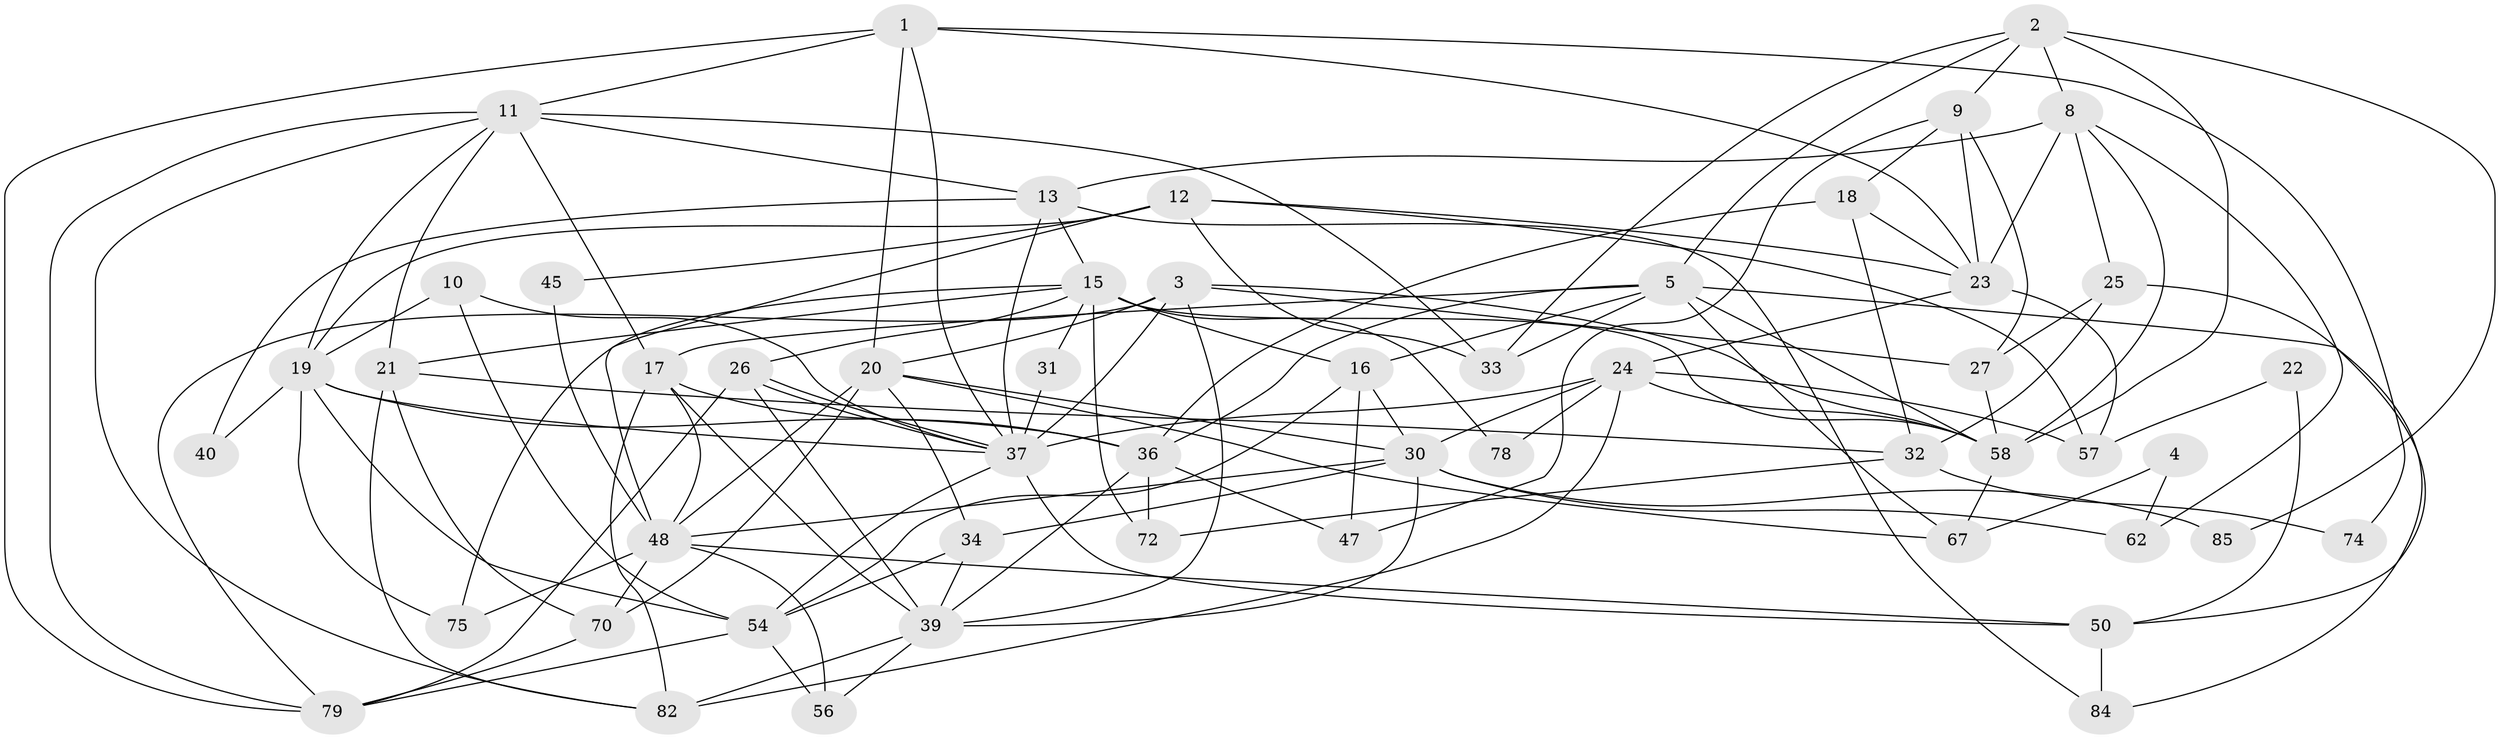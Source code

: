 // Generated by graph-tools (version 1.1) at 2025/24/03/03/25 07:24:02]
// undirected, 52 vertices, 132 edges
graph export_dot {
graph [start="1"]
  node [color=gray90,style=filled];
  1 [super="+77"];
  2 [super="+7"];
  3 [super="+35"];
  4;
  5 [super="+6"];
  8 [super="+28"];
  9 [super="+14"];
  10;
  11 [super="+83"];
  12 [super="+42"];
  13 [super="+69"];
  15 [super="+73"];
  16 [super="+61"];
  17 [super="+49"];
  18 [super="+52"];
  19 [super="+41"];
  20 [super="+63"];
  21 [super="+38"];
  22;
  23 [super="+29"];
  24 [super="+46"];
  25 [super="+43"];
  26 [super="+76"];
  27 [super="+44"];
  30 [super="+53"];
  31;
  32 [super="+81"];
  33;
  34;
  36 [super="+64"];
  37 [super="+66"];
  39 [super="+55"];
  40;
  45;
  47;
  48 [super="+51"];
  50 [super="+59"];
  54 [super="+60"];
  56 [super="+68"];
  57 [super="+65"];
  58 [super="+71"];
  62;
  67;
  70 [super="+86"];
  72;
  74;
  75;
  78;
  79 [super="+80"];
  82;
  84;
  85;
  1 -- 23;
  1 -- 79;
  1 -- 20;
  1 -- 37;
  1 -- 74;
  1 -- 11;
  2 -- 8;
  2 -- 85;
  2 -- 58;
  2 -- 9;
  2 -- 5;
  2 -- 33;
  3 -- 20;
  3 -- 39;
  3 -- 79;
  3 -- 27;
  3 -- 58;
  3 -- 37;
  4 -- 62;
  4 -- 67;
  5 -- 33;
  5 -- 58;
  5 -- 67;
  5 -- 84;
  5 -- 36;
  5 -- 17;
  5 -- 16;
  8 -- 23;
  8 -- 25;
  8 -- 58;
  8 -- 13;
  8 -- 62;
  9 -- 27;
  9 -- 18;
  9 -- 47;
  9 -- 23;
  10 -- 37;
  10 -- 19;
  10 -- 54;
  11 -- 17;
  11 -- 13;
  11 -- 33;
  11 -- 82;
  11 -- 19;
  11 -- 21;
  11 -- 79;
  12 -- 23;
  12 -- 48;
  12 -- 33;
  12 -- 19;
  12 -- 57;
  12 -- 45;
  13 -- 15;
  13 -- 37;
  13 -- 40;
  13 -- 84;
  15 -- 72;
  15 -- 16;
  15 -- 31;
  15 -- 75;
  15 -- 78;
  15 -- 26;
  15 -- 58;
  15 -- 21;
  16 -- 30 [weight=2];
  16 -- 54;
  16 -- 47;
  17 -- 48;
  17 -- 36;
  17 -- 39;
  17 -- 82;
  18 -- 32 [weight=2];
  18 -- 36;
  18 -- 23;
  19 -- 37;
  19 -- 40;
  19 -- 54;
  19 -- 75;
  19 -- 36;
  20 -- 30;
  20 -- 67;
  20 -- 70;
  20 -- 34;
  20 -- 48;
  21 -- 82;
  21 -- 70;
  21 -- 32;
  22 -- 50;
  22 -- 57;
  23 -- 24;
  23 -- 57;
  24 -- 37;
  24 -- 82;
  24 -- 57;
  24 -- 58;
  24 -- 78;
  24 -- 30;
  25 -- 32;
  25 -- 50;
  25 -- 27;
  26 -- 37;
  26 -- 37;
  26 -- 39;
  26 -- 79;
  27 -- 58;
  30 -- 62;
  30 -- 48;
  30 -- 34;
  30 -- 85;
  30 -- 39;
  31 -- 37;
  32 -- 72;
  32 -- 74;
  34 -- 39;
  34 -- 54;
  36 -- 39;
  36 -- 47;
  36 -- 72;
  37 -- 54;
  37 -- 50;
  39 -- 56;
  39 -- 82;
  45 -- 48;
  48 -- 56;
  48 -- 70 [weight=2];
  48 -- 75;
  48 -- 50;
  50 -- 84;
  54 -- 79;
  54 -- 56;
  58 -- 67;
  70 -- 79;
}
